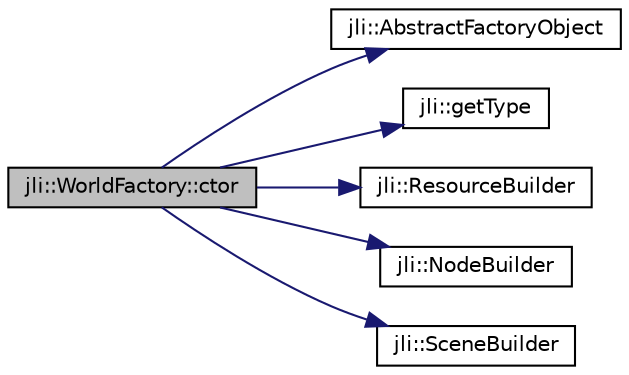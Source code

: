 digraph "jli::WorldFactory::ctor"
{
  edge [fontname="Helvetica",fontsize="10",labelfontname="Helvetica",labelfontsize="10"];
  node [fontname="Helvetica",fontsize="10",shape=record];
  rankdir="LR";
  Node1 [label="jli::WorldFactory::ctor",height=0.2,width=0.4,color="black", fillcolor="grey75", style="filled", fontcolor="black"];
  Node1 -> Node2 [color="midnightblue",fontsize="10",style="solid",fontname="Helvetica"];
  Node2 [label="jli::AbstractFactoryObject",height=0.2,width=0.4,color="black", fillcolor="white", style="filled",URL="$namespacejli.html#aee55f3bcfb22fdfec10eadeec1618fec"];
  Node1 -> Node3 [color="midnightblue",fontsize="10",style="solid",fontname="Helvetica"];
  Node3 [label="jli::getType",height=0.2,width=0.4,color="black", fillcolor="white", style="filled",URL="$namespacejli.html#acf2403453223c37b2cbf466e23515b6e"];
  Node1 -> Node4 [color="midnightblue",fontsize="10",style="solid",fontname="Helvetica"];
  Node4 [label="jli::ResourceBuilder",height=0.2,width=0.4,color="black", fillcolor="white", style="filled",URL="$namespacejli.html#ae9f9f7477ddfe0b9d4ac195927e749b4"];
  Node1 -> Node5 [color="midnightblue",fontsize="10",style="solid",fontname="Helvetica"];
  Node5 [label="jli::NodeBuilder",height=0.2,width=0.4,color="black", fillcolor="white", style="filled",URL="$namespacejli.html#a1a43fda7f472452c5ded41130fe22e58"];
  Node1 -> Node6 [color="midnightblue",fontsize="10",style="solid",fontname="Helvetica"];
  Node6 [label="jli::SceneBuilder",height=0.2,width=0.4,color="black", fillcolor="white", style="filled",URL="$namespacejli.html#a416f25c3329cd3e760e1a184b62e7223"];
}
